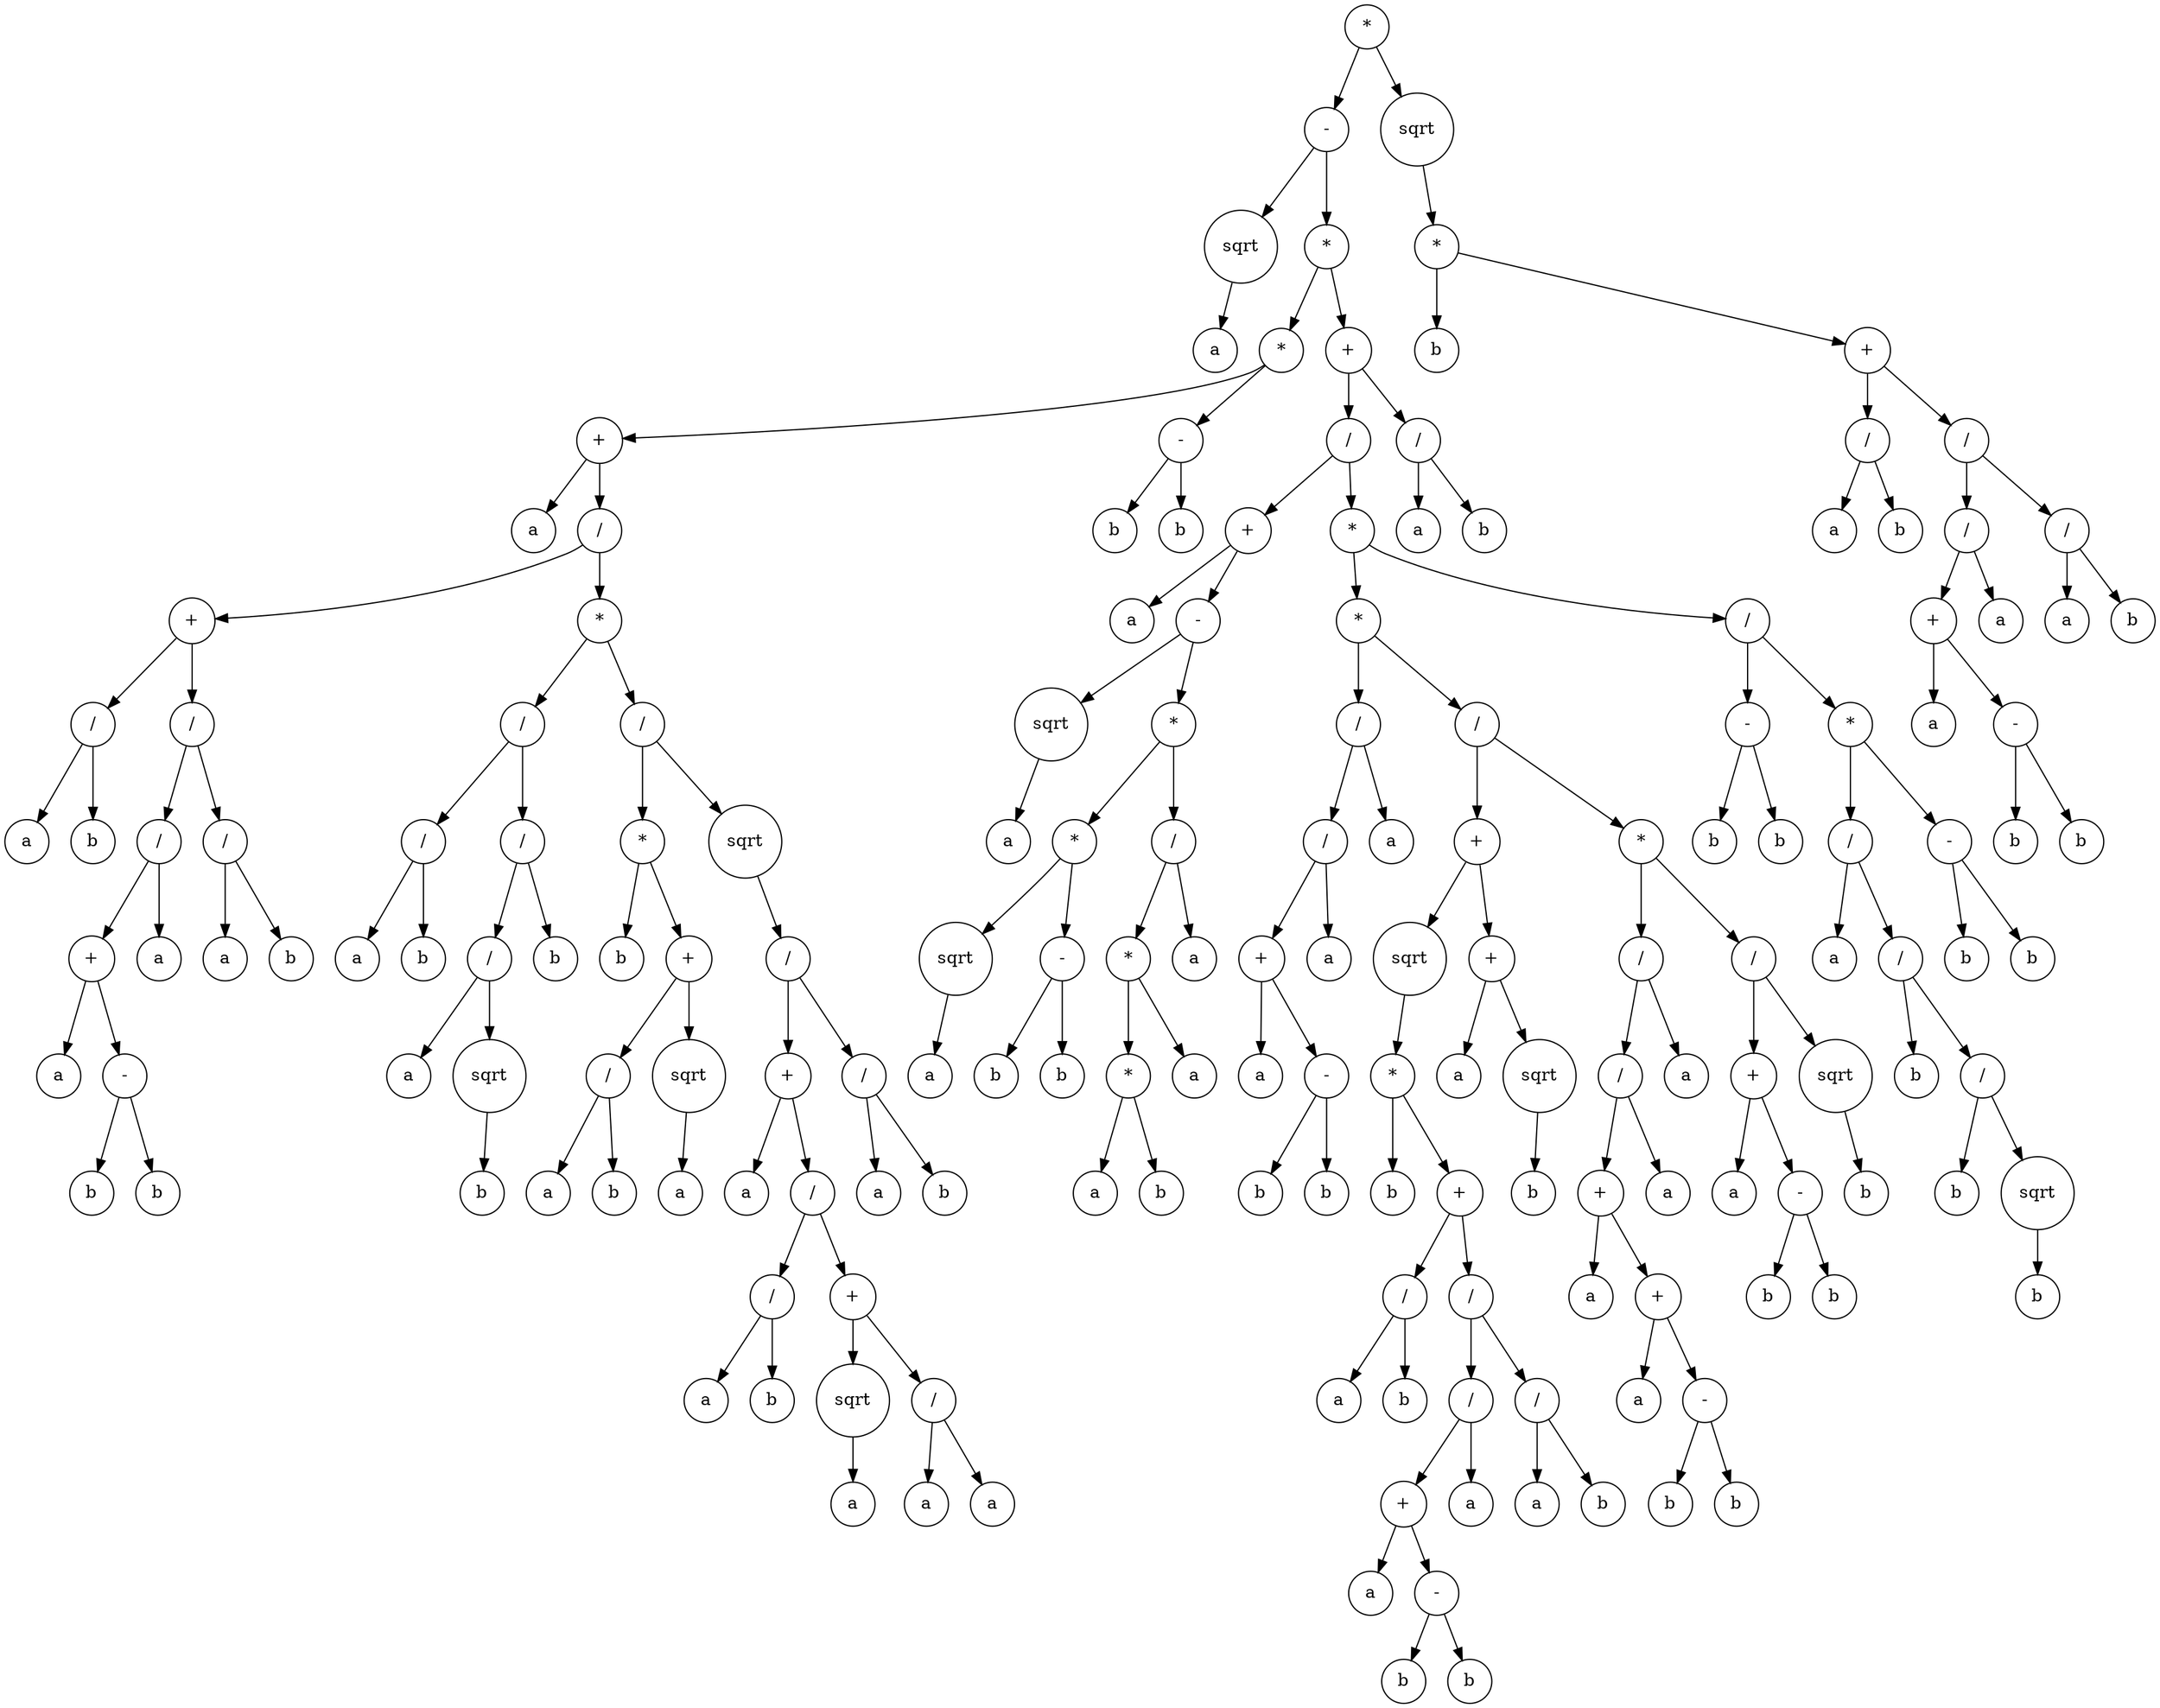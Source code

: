 digraph g {
graph [ordering=out];
node [shape=circle];
n[label = "*"];
n0[label = "-"];
n00[label = "sqrt"];
n000[label = "a"];
n00 -> n000;
n0 -> n00;
n01[label = "*"];
n010[label = "*"];
n0100[label = "+"];
n01000[label = "a"];
n0100 -> n01000;
n01001[label = "/"];
n010010[label = "+"];
n0100100[label = "/"];
n01001000[label = "a"];
n0100100 -> n01001000;
n01001001[label = "b"];
n0100100 -> n01001001;
n010010 -> n0100100;
n0100101[label = "/"];
n01001010[label = "/"];
n010010100[label = "+"];
n0100101000[label = "a"];
n010010100 -> n0100101000;
n0100101001[label = "-"];
n01001010010[label = "b"];
n0100101001 -> n01001010010;
n01001010011[label = "b"];
n0100101001 -> n01001010011;
n010010100 -> n0100101001;
n01001010 -> n010010100;
n010010101[label = "a"];
n01001010 -> n010010101;
n0100101 -> n01001010;
n01001011[label = "/"];
n010010110[label = "a"];
n01001011 -> n010010110;
n010010111[label = "b"];
n01001011 -> n010010111;
n0100101 -> n01001011;
n010010 -> n0100101;
n01001 -> n010010;
n010011[label = "*"];
n0100110[label = "/"];
n01001100[label = "/"];
n010011000[label = "a"];
n01001100 -> n010011000;
n010011001[label = "b"];
n01001100 -> n010011001;
n0100110 -> n01001100;
n01001101[label = "/"];
n010011010[label = "/"];
n0100110100[label = "a"];
n010011010 -> n0100110100;
n0100110101[label = "sqrt"];
n01001101010[label = "b"];
n0100110101 -> n01001101010;
n010011010 -> n0100110101;
n01001101 -> n010011010;
n010011011[label = "b"];
n01001101 -> n010011011;
n0100110 -> n01001101;
n010011 -> n0100110;
n0100111[label = "/"];
n01001110[label = "*"];
n010011100[label = "b"];
n01001110 -> n010011100;
n010011101[label = "+"];
n0100111010[label = "/"];
n01001110100[label = "a"];
n0100111010 -> n01001110100;
n01001110101[label = "b"];
n0100111010 -> n01001110101;
n010011101 -> n0100111010;
n0100111011[label = "sqrt"];
n01001110110[label = "a"];
n0100111011 -> n01001110110;
n010011101 -> n0100111011;
n01001110 -> n010011101;
n0100111 -> n01001110;
n01001111[label = "sqrt"];
n010011110[label = "/"];
n0100111100[label = "+"];
n01001111000[label = "a"];
n0100111100 -> n01001111000;
n01001111001[label = "/"];
n010011110010[label = "/"];
n0100111100100[label = "a"];
n010011110010 -> n0100111100100;
n0100111100101[label = "b"];
n010011110010 -> n0100111100101;
n01001111001 -> n010011110010;
n010011110011[label = "+"];
n0100111100110[label = "sqrt"];
n01001111001100[label = "a"];
n0100111100110 -> n01001111001100;
n010011110011 -> n0100111100110;
n0100111100111[label = "/"];
n01001111001110[label = "a"];
n0100111100111 -> n01001111001110;
n01001111001111[label = "a"];
n0100111100111 -> n01001111001111;
n010011110011 -> n0100111100111;
n01001111001 -> n010011110011;
n0100111100 -> n01001111001;
n010011110 -> n0100111100;
n0100111101[label = "/"];
n01001111010[label = "a"];
n0100111101 -> n01001111010;
n01001111011[label = "b"];
n0100111101 -> n01001111011;
n010011110 -> n0100111101;
n01001111 -> n010011110;
n0100111 -> n01001111;
n010011 -> n0100111;
n01001 -> n010011;
n0100 -> n01001;
n010 -> n0100;
n0101[label = "-"];
n01010[label = "b"];
n0101 -> n01010;
n01011[label = "b"];
n0101 -> n01011;
n010 -> n0101;
n01 -> n010;
n011[label = "+"];
n0110[label = "/"];
n01100[label = "+"];
n011000[label = "a"];
n01100 -> n011000;
n011001[label = "-"];
n0110010[label = "sqrt"];
n01100100[label = "a"];
n0110010 -> n01100100;
n011001 -> n0110010;
n0110011[label = "*"];
n01100110[label = "*"];
n011001100[label = "sqrt"];
n0110011000[label = "a"];
n011001100 -> n0110011000;
n01100110 -> n011001100;
n011001101[label = "-"];
n0110011010[label = "b"];
n011001101 -> n0110011010;
n0110011011[label = "b"];
n011001101 -> n0110011011;
n01100110 -> n011001101;
n0110011 -> n01100110;
n01100111[label = "/"];
n011001110[label = "*"];
n0110011100[label = "*"];
n01100111000[label = "a"];
n0110011100 -> n01100111000;
n01100111001[label = "b"];
n0110011100 -> n01100111001;
n011001110 -> n0110011100;
n0110011101[label = "a"];
n011001110 -> n0110011101;
n01100111 -> n011001110;
n011001111[label = "a"];
n01100111 -> n011001111;
n0110011 -> n01100111;
n011001 -> n0110011;
n01100 -> n011001;
n0110 -> n01100;
n01101[label = "*"];
n011010[label = "*"];
n0110100[label = "/"];
n01101000[label = "/"];
n011010000[label = "+"];
n0110100000[label = "a"];
n011010000 -> n0110100000;
n0110100001[label = "-"];
n01101000010[label = "b"];
n0110100001 -> n01101000010;
n01101000011[label = "b"];
n0110100001 -> n01101000011;
n011010000 -> n0110100001;
n01101000 -> n011010000;
n011010001[label = "a"];
n01101000 -> n011010001;
n0110100 -> n01101000;
n01101001[label = "a"];
n0110100 -> n01101001;
n011010 -> n0110100;
n0110101[label = "/"];
n01101010[label = "+"];
n011010100[label = "sqrt"];
n0110101000[label = "*"];
n01101010000[label = "b"];
n0110101000 -> n01101010000;
n01101010001[label = "+"];
n011010100010[label = "/"];
n0110101000100[label = "a"];
n011010100010 -> n0110101000100;
n0110101000101[label = "b"];
n011010100010 -> n0110101000101;
n01101010001 -> n011010100010;
n011010100011[label = "/"];
n0110101000110[label = "/"];
n01101010001100[label = "+"];
n011010100011000[label = "a"];
n01101010001100 -> n011010100011000;
n011010100011001[label = "-"];
n0110101000110010[label = "b"];
n011010100011001 -> n0110101000110010;
n0110101000110011[label = "b"];
n011010100011001 -> n0110101000110011;
n01101010001100 -> n011010100011001;
n0110101000110 -> n01101010001100;
n01101010001101[label = "a"];
n0110101000110 -> n01101010001101;
n011010100011 -> n0110101000110;
n0110101000111[label = "/"];
n01101010001110[label = "a"];
n0110101000111 -> n01101010001110;
n01101010001111[label = "b"];
n0110101000111 -> n01101010001111;
n011010100011 -> n0110101000111;
n01101010001 -> n011010100011;
n0110101000 -> n01101010001;
n011010100 -> n0110101000;
n01101010 -> n011010100;
n011010101[label = "+"];
n0110101010[label = "a"];
n011010101 -> n0110101010;
n0110101011[label = "sqrt"];
n01101010110[label = "b"];
n0110101011 -> n01101010110;
n011010101 -> n0110101011;
n01101010 -> n011010101;
n0110101 -> n01101010;
n01101011[label = "*"];
n011010110[label = "/"];
n0110101100[label = "/"];
n01101011000[label = "+"];
n011010110000[label = "a"];
n01101011000 -> n011010110000;
n011010110001[label = "+"];
n0110101100010[label = "a"];
n011010110001 -> n0110101100010;
n0110101100011[label = "-"];
n01101011000110[label = "b"];
n0110101100011 -> n01101011000110;
n01101011000111[label = "b"];
n0110101100011 -> n01101011000111;
n011010110001 -> n0110101100011;
n01101011000 -> n011010110001;
n0110101100 -> n01101011000;
n01101011001[label = "a"];
n0110101100 -> n01101011001;
n011010110 -> n0110101100;
n0110101101[label = "a"];
n011010110 -> n0110101101;
n01101011 -> n011010110;
n011010111[label = "/"];
n0110101110[label = "+"];
n01101011100[label = "a"];
n0110101110 -> n01101011100;
n01101011101[label = "-"];
n011010111010[label = "b"];
n01101011101 -> n011010111010;
n011010111011[label = "b"];
n01101011101 -> n011010111011;
n0110101110 -> n01101011101;
n011010111 -> n0110101110;
n0110101111[label = "sqrt"];
n01101011110[label = "b"];
n0110101111 -> n01101011110;
n011010111 -> n0110101111;
n01101011 -> n011010111;
n0110101 -> n01101011;
n011010 -> n0110101;
n01101 -> n011010;
n011011[label = "/"];
n0110110[label = "-"];
n01101100[label = "b"];
n0110110 -> n01101100;
n01101101[label = "b"];
n0110110 -> n01101101;
n011011 -> n0110110;
n0110111[label = "*"];
n01101110[label = "/"];
n011011100[label = "a"];
n01101110 -> n011011100;
n011011101[label = "/"];
n0110111010[label = "b"];
n011011101 -> n0110111010;
n0110111011[label = "/"];
n01101110110[label = "b"];
n0110111011 -> n01101110110;
n01101110111[label = "sqrt"];
n011011101110[label = "b"];
n01101110111 -> n011011101110;
n0110111011 -> n01101110111;
n011011101 -> n0110111011;
n01101110 -> n011011101;
n0110111 -> n01101110;
n01101111[label = "-"];
n011011110[label = "b"];
n01101111 -> n011011110;
n011011111[label = "b"];
n01101111 -> n011011111;
n0110111 -> n01101111;
n011011 -> n0110111;
n01101 -> n011011;
n0110 -> n01101;
n011 -> n0110;
n0111[label = "/"];
n01110[label = "a"];
n0111 -> n01110;
n01111[label = "b"];
n0111 -> n01111;
n011 -> n0111;
n01 -> n011;
n0 -> n01;
n -> n0;
n1[label = "sqrt"];
n10[label = "*"];
n100[label = "b"];
n10 -> n100;
n101[label = "+"];
n1010[label = "/"];
n10100[label = "a"];
n1010 -> n10100;
n10101[label = "b"];
n1010 -> n10101;
n101 -> n1010;
n1011[label = "/"];
n10110[label = "/"];
n101100[label = "+"];
n1011000[label = "a"];
n101100 -> n1011000;
n1011001[label = "-"];
n10110010[label = "b"];
n1011001 -> n10110010;
n10110011[label = "b"];
n1011001 -> n10110011;
n101100 -> n1011001;
n10110 -> n101100;
n101101[label = "a"];
n10110 -> n101101;
n1011 -> n10110;
n10111[label = "/"];
n101110[label = "a"];
n10111 -> n101110;
n101111[label = "b"];
n10111 -> n101111;
n1011 -> n10111;
n101 -> n1011;
n10 -> n101;
n1 -> n10;
n -> n1;
}
